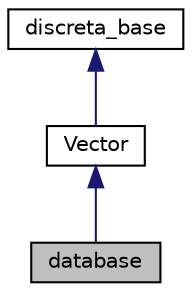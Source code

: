 digraph "database"
{
  edge [fontname="Helvetica",fontsize="10",labelfontname="Helvetica",labelfontsize="10"];
  node [fontname="Helvetica",fontsize="10",shape=record];
  Node0 [label="database",height=0.2,width=0.4,color="black", fillcolor="grey75", style="filled", fontcolor="black"];
  Node1 -> Node0 [dir="back",color="midnightblue",fontsize="10",style="solid",fontname="Helvetica"];
  Node1 [label="Vector",height=0.2,width=0.4,color="black", fillcolor="white", style="filled",URL="$d5/db2/class_vector.html"];
  Node2 -> Node1 [dir="back",color="midnightblue",fontsize="10",style="solid",fontname="Helvetica"];
  Node2 [label="discreta_base",height=0.2,width=0.4,color="black", fillcolor="white", style="filled",URL="$d7/d71/classdiscreta__base.html"];
}

